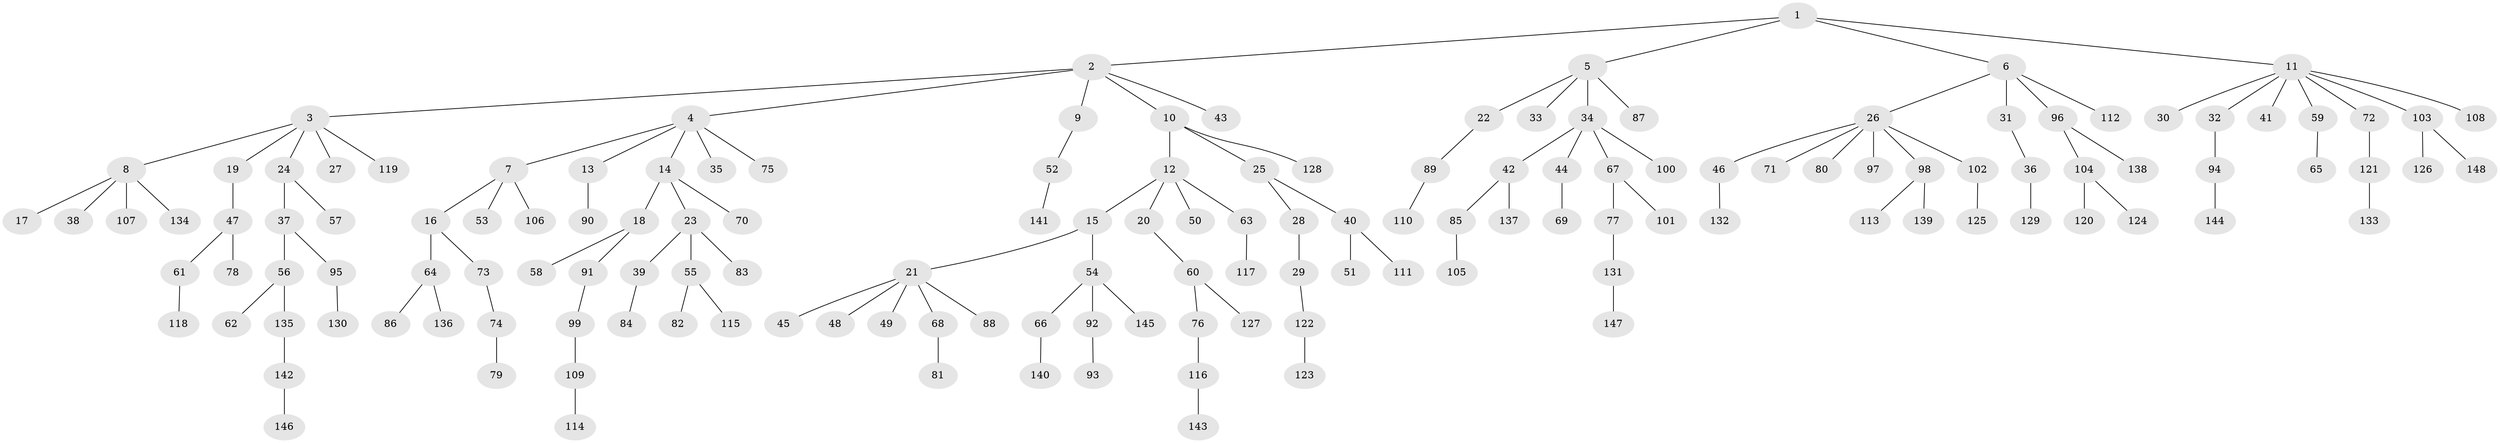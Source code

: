 // coarse degree distribution, {6: 0.022222222222222223, 4: 0.08888888888888889, 2: 0.2222222222222222, 3: 0.17777777777777778, 1: 0.4888888888888889}
// Generated by graph-tools (version 1.1) at 2025/52/03/04/25 22:52:01]
// undirected, 148 vertices, 147 edges
graph export_dot {
  node [color=gray90,style=filled];
  1;
  2;
  3;
  4;
  5;
  6;
  7;
  8;
  9;
  10;
  11;
  12;
  13;
  14;
  15;
  16;
  17;
  18;
  19;
  20;
  21;
  22;
  23;
  24;
  25;
  26;
  27;
  28;
  29;
  30;
  31;
  32;
  33;
  34;
  35;
  36;
  37;
  38;
  39;
  40;
  41;
  42;
  43;
  44;
  45;
  46;
  47;
  48;
  49;
  50;
  51;
  52;
  53;
  54;
  55;
  56;
  57;
  58;
  59;
  60;
  61;
  62;
  63;
  64;
  65;
  66;
  67;
  68;
  69;
  70;
  71;
  72;
  73;
  74;
  75;
  76;
  77;
  78;
  79;
  80;
  81;
  82;
  83;
  84;
  85;
  86;
  87;
  88;
  89;
  90;
  91;
  92;
  93;
  94;
  95;
  96;
  97;
  98;
  99;
  100;
  101;
  102;
  103;
  104;
  105;
  106;
  107;
  108;
  109;
  110;
  111;
  112;
  113;
  114;
  115;
  116;
  117;
  118;
  119;
  120;
  121;
  122;
  123;
  124;
  125;
  126;
  127;
  128;
  129;
  130;
  131;
  132;
  133;
  134;
  135;
  136;
  137;
  138;
  139;
  140;
  141;
  142;
  143;
  144;
  145;
  146;
  147;
  148;
  1 -- 2;
  1 -- 5;
  1 -- 6;
  1 -- 11;
  2 -- 3;
  2 -- 4;
  2 -- 9;
  2 -- 10;
  2 -- 43;
  3 -- 8;
  3 -- 19;
  3 -- 24;
  3 -- 27;
  3 -- 119;
  4 -- 7;
  4 -- 13;
  4 -- 14;
  4 -- 35;
  4 -- 75;
  5 -- 22;
  5 -- 33;
  5 -- 34;
  5 -- 87;
  6 -- 26;
  6 -- 31;
  6 -- 96;
  6 -- 112;
  7 -- 16;
  7 -- 53;
  7 -- 106;
  8 -- 17;
  8 -- 38;
  8 -- 107;
  8 -- 134;
  9 -- 52;
  10 -- 12;
  10 -- 25;
  10 -- 128;
  11 -- 30;
  11 -- 32;
  11 -- 41;
  11 -- 59;
  11 -- 72;
  11 -- 103;
  11 -- 108;
  12 -- 15;
  12 -- 20;
  12 -- 50;
  12 -- 63;
  13 -- 90;
  14 -- 18;
  14 -- 23;
  14 -- 70;
  15 -- 21;
  15 -- 54;
  16 -- 64;
  16 -- 73;
  18 -- 58;
  18 -- 91;
  19 -- 47;
  20 -- 60;
  21 -- 45;
  21 -- 48;
  21 -- 49;
  21 -- 68;
  21 -- 88;
  22 -- 89;
  23 -- 39;
  23 -- 55;
  23 -- 83;
  24 -- 37;
  24 -- 57;
  25 -- 28;
  25 -- 40;
  26 -- 46;
  26 -- 71;
  26 -- 80;
  26 -- 97;
  26 -- 98;
  26 -- 102;
  28 -- 29;
  29 -- 122;
  31 -- 36;
  32 -- 94;
  34 -- 42;
  34 -- 44;
  34 -- 67;
  34 -- 100;
  36 -- 129;
  37 -- 56;
  37 -- 95;
  39 -- 84;
  40 -- 51;
  40 -- 111;
  42 -- 85;
  42 -- 137;
  44 -- 69;
  46 -- 132;
  47 -- 61;
  47 -- 78;
  52 -- 141;
  54 -- 66;
  54 -- 92;
  54 -- 145;
  55 -- 82;
  55 -- 115;
  56 -- 62;
  56 -- 135;
  59 -- 65;
  60 -- 76;
  60 -- 127;
  61 -- 118;
  63 -- 117;
  64 -- 86;
  64 -- 136;
  66 -- 140;
  67 -- 77;
  67 -- 101;
  68 -- 81;
  72 -- 121;
  73 -- 74;
  74 -- 79;
  76 -- 116;
  77 -- 131;
  85 -- 105;
  89 -- 110;
  91 -- 99;
  92 -- 93;
  94 -- 144;
  95 -- 130;
  96 -- 104;
  96 -- 138;
  98 -- 113;
  98 -- 139;
  99 -- 109;
  102 -- 125;
  103 -- 126;
  103 -- 148;
  104 -- 120;
  104 -- 124;
  109 -- 114;
  116 -- 143;
  121 -- 133;
  122 -- 123;
  131 -- 147;
  135 -- 142;
  142 -- 146;
}

